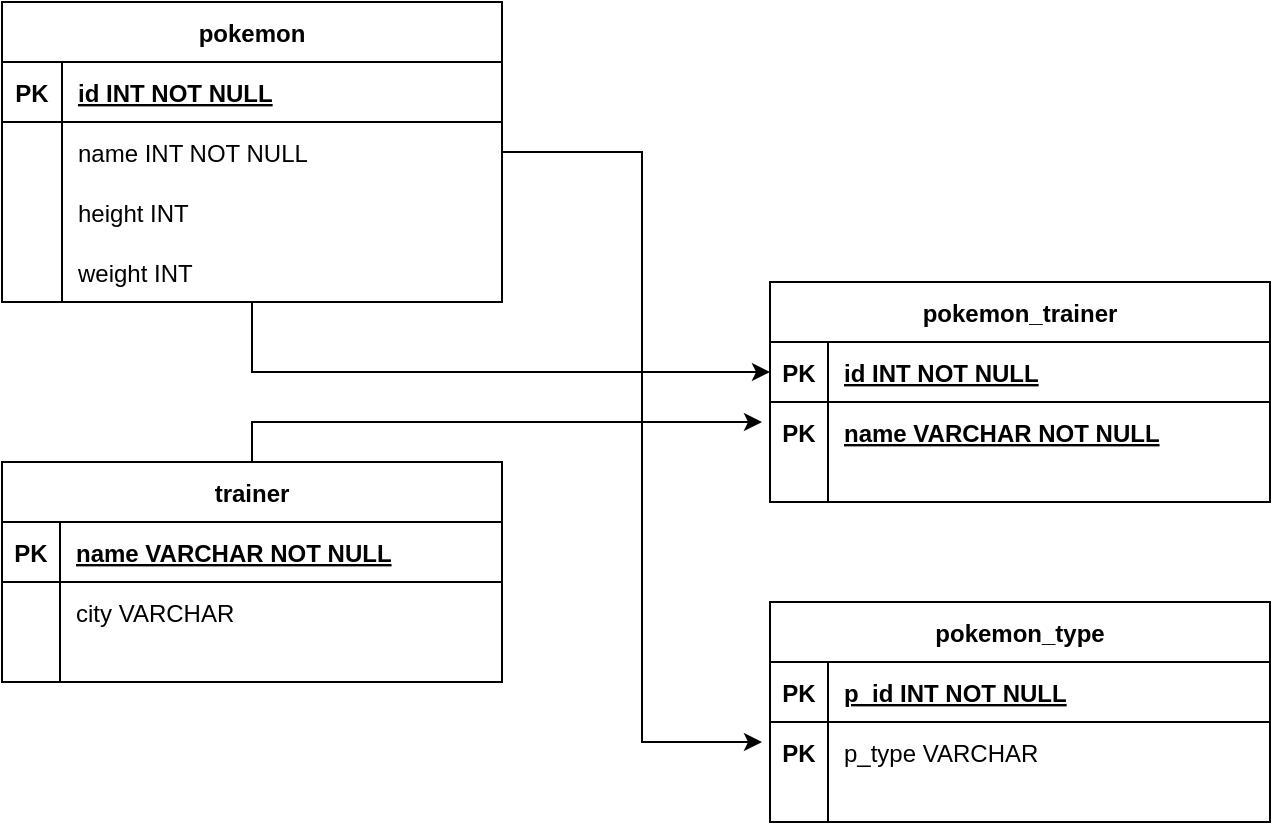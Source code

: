 <mxfile version="20.5.1" type="github">
  <diagram id="xghkSiVjKlwjc42y9CGh" name="‫עמוד-1‬">
    <mxGraphModel dx="917" dy="468" grid="1" gridSize="10" guides="1" tooltips="1" connect="1" arrows="1" fold="1" page="1" pageScale="1" pageWidth="827" pageHeight="1169" math="0" shadow="0">
      <root>
        <mxCell id="0" />
        <mxCell id="1" parent="0" />
        <mxCell id="eg-hww3tC2F1s83gH8Cd-64" style="edgeStyle=orthogonalEdgeStyle;rounded=0;orthogonalLoop=1;jettySize=auto;html=1;entryX=0;entryY=0.5;entryDx=0;entryDy=0;" edge="1" parent="1" source="eg-hww3tC2F1s83gH8Cd-5" target="eg-hww3tC2F1s83gH8Cd-32">
          <mxGeometry relative="1" as="geometry" />
        </mxCell>
        <mxCell id="eg-hww3tC2F1s83gH8Cd-112" style="edgeStyle=orthogonalEdgeStyle;rounded=0;orthogonalLoop=1;jettySize=auto;html=1;" edge="1" parent="1" source="eg-hww3tC2F1s83gH8Cd-5">
          <mxGeometry relative="1" as="geometry">
            <mxPoint x="410" y="420" as="targetPoint" />
            <Array as="points">
              <mxPoint x="350" y="125" />
              <mxPoint x="350" y="420" />
            </Array>
          </mxGeometry>
        </mxCell>
        <mxCell id="eg-hww3tC2F1s83gH8Cd-5" value="pokemon" style="shape=table;startSize=30;container=1;collapsible=1;childLayout=tableLayout;fixedRows=1;rowLines=0;fontStyle=1;align=center;resizeLast=1;" vertex="1" parent="1">
          <mxGeometry x="30" y="50" width="250" height="150" as="geometry" />
        </mxCell>
        <mxCell id="eg-hww3tC2F1s83gH8Cd-6" value="" style="shape=partialRectangle;collapsible=0;dropTarget=0;pointerEvents=0;fillColor=none;points=[[0,0.5],[1,0.5]];portConstraint=eastwest;top=0;left=0;right=0;bottom=1;" vertex="1" parent="eg-hww3tC2F1s83gH8Cd-5">
          <mxGeometry y="30" width="250" height="30" as="geometry" />
        </mxCell>
        <mxCell id="eg-hww3tC2F1s83gH8Cd-7" value="PK" style="shape=partialRectangle;overflow=hidden;connectable=0;fillColor=none;top=0;left=0;bottom=0;right=0;fontStyle=1;" vertex="1" parent="eg-hww3tC2F1s83gH8Cd-6">
          <mxGeometry width="30" height="30" as="geometry">
            <mxRectangle width="30" height="30" as="alternateBounds" />
          </mxGeometry>
        </mxCell>
        <mxCell id="eg-hww3tC2F1s83gH8Cd-8" value="id INT NOT NULL " style="shape=partialRectangle;overflow=hidden;connectable=0;fillColor=none;top=0;left=0;bottom=0;right=0;align=left;spacingLeft=6;fontStyle=5;" vertex="1" parent="eg-hww3tC2F1s83gH8Cd-6">
          <mxGeometry x="30" width="220" height="30" as="geometry">
            <mxRectangle width="220" height="30" as="alternateBounds" />
          </mxGeometry>
        </mxCell>
        <mxCell id="eg-hww3tC2F1s83gH8Cd-9" value="" style="shape=partialRectangle;collapsible=0;dropTarget=0;pointerEvents=0;fillColor=none;points=[[0,0.5],[1,0.5]];portConstraint=eastwest;top=0;left=0;right=0;bottom=0;" vertex="1" parent="eg-hww3tC2F1s83gH8Cd-5">
          <mxGeometry y="60" width="250" height="30" as="geometry" />
        </mxCell>
        <mxCell id="eg-hww3tC2F1s83gH8Cd-10" value="" style="shape=partialRectangle;overflow=hidden;connectable=0;fillColor=none;top=0;left=0;bottom=0;right=0;" vertex="1" parent="eg-hww3tC2F1s83gH8Cd-9">
          <mxGeometry width="30" height="30" as="geometry">
            <mxRectangle width="30" height="30" as="alternateBounds" />
          </mxGeometry>
        </mxCell>
        <mxCell id="eg-hww3tC2F1s83gH8Cd-11" value="name INT NOT NULL" style="shape=partialRectangle;overflow=hidden;connectable=0;fillColor=none;top=0;left=0;bottom=0;right=0;align=left;spacingLeft=6;" vertex="1" parent="eg-hww3tC2F1s83gH8Cd-9">
          <mxGeometry x="30" width="220" height="30" as="geometry">
            <mxRectangle width="220" height="30" as="alternateBounds" />
          </mxGeometry>
        </mxCell>
        <mxCell id="eg-hww3tC2F1s83gH8Cd-12" style="shape=partialRectangle;collapsible=0;dropTarget=0;pointerEvents=0;fillColor=none;points=[[0,0.5],[1,0.5]];portConstraint=eastwest;top=0;left=0;right=0;bottom=0;" vertex="1" parent="eg-hww3tC2F1s83gH8Cd-5">
          <mxGeometry y="90" width="250" height="30" as="geometry" />
        </mxCell>
        <mxCell id="eg-hww3tC2F1s83gH8Cd-13" style="shape=partialRectangle;overflow=hidden;connectable=0;fillColor=none;top=0;left=0;bottom=0;right=0;" vertex="1" parent="eg-hww3tC2F1s83gH8Cd-12">
          <mxGeometry width="30" height="30" as="geometry">
            <mxRectangle width="30" height="30" as="alternateBounds" />
          </mxGeometry>
        </mxCell>
        <mxCell id="eg-hww3tC2F1s83gH8Cd-14" value="height INT" style="shape=partialRectangle;overflow=hidden;connectable=0;fillColor=none;top=0;left=0;bottom=0;right=0;align=left;spacingLeft=6;" vertex="1" parent="eg-hww3tC2F1s83gH8Cd-12">
          <mxGeometry x="30" width="220" height="30" as="geometry">
            <mxRectangle width="220" height="30" as="alternateBounds" />
          </mxGeometry>
        </mxCell>
        <mxCell id="eg-hww3tC2F1s83gH8Cd-15" style="shape=partialRectangle;collapsible=0;dropTarget=0;pointerEvents=0;fillColor=none;points=[[0,0.5],[1,0.5]];portConstraint=eastwest;top=0;left=0;right=0;bottom=0;" vertex="1" parent="eg-hww3tC2F1s83gH8Cd-5">
          <mxGeometry y="120" width="250" height="30" as="geometry" />
        </mxCell>
        <mxCell id="eg-hww3tC2F1s83gH8Cd-16" style="shape=partialRectangle;overflow=hidden;connectable=0;fillColor=none;top=0;left=0;bottom=0;right=0;" vertex="1" parent="eg-hww3tC2F1s83gH8Cd-15">
          <mxGeometry width="30" height="30" as="geometry">
            <mxRectangle width="30" height="30" as="alternateBounds" />
          </mxGeometry>
        </mxCell>
        <mxCell id="eg-hww3tC2F1s83gH8Cd-17" value="weight INT" style="shape=partialRectangle;overflow=hidden;connectable=0;fillColor=none;top=0;left=0;bottom=0;right=0;align=left;spacingLeft=6;" vertex="1" parent="eg-hww3tC2F1s83gH8Cd-15">
          <mxGeometry x="30" width="220" height="30" as="geometry">
            <mxRectangle width="220" height="30" as="alternateBounds" />
          </mxGeometry>
        </mxCell>
        <mxCell id="eg-hww3tC2F1s83gH8Cd-87" style="edgeStyle=orthogonalEdgeStyle;rounded=0;orthogonalLoop=1;jettySize=auto;html=1;exitX=0.5;exitY=0;exitDx=0;exitDy=0;" edge="1" parent="1" source="eg-hww3tC2F1s83gH8Cd-18">
          <mxGeometry relative="1" as="geometry">
            <mxPoint x="150" y="280" as="sourcePoint" />
            <mxPoint x="410" y="260" as="targetPoint" />
            <Array as="points">
              <mxPoint x="155" y="260" />
            </Array>
          </mxGeometry>
        </mxCell>
        <mxCell id="eg-hww3tC2F1s83gH8Cd-18" value="trainer" style="shape=table;startSize=30;container=1;collapsible=1;childLayout=tableLayout;fixedRows=1;rowLines=0;fontStyle=1;align=center;resizeLast=1;" vertex="1" parent="1">
          <mxGeometry x="30" y="280" width="250" height="110" as="geometry" />
        </mxCell>
        <mxCell id="eg-hww3tC2F1s83gH8Cd-19" value="" style="shape=partialRectangle;collapsible=0;dropTarget=0;pointerEvents=0;fillColor=none;points=[[0,0.5],[1,0.5]];portConstraint=eastwest;top=0;left=0;right=0;bottom=1;" vertex="1" parent="eg-hww3tC2F1s83gH8Cd-18">
          <mxGeometry y="30" width="250" height="30" as="geometry" />
        </mxCell>
        <mxCell id="eg-hww3tC2F1s83gH8Cd-20" value="PK" style="shape=partialRectangle;overflow=hidden;connectable=0;fillColor=none;top=0;left=0;bottom=0;right=0;fontStyle=1;" vertex="1" parent="eg-hww3tC2F1s83gH8Cd-19">
          <mxGeometry width="29" height="30" as="geometry">
            <mxRectangle width="29" height="30" as="alternateBounds" />
          </mxGeometry>
        </mxCell>
        <mxCell id="eg-hww3tC2F1s83gH8Cd-21" value="name VARCHAR NOT NULL" style="shape=partialRectangle;overflow=hidden;connectable=0;fillColor=none;top=0;left=0;bottom=0;right=0;align=left;spacingLeft=6;fontStyle=5;" vertex="1" parent="eg-hww3tC2F1s83gH8Cd-19">
          <mxGeometry x="29" width="221" height="30" as="geometry">
            <mxRectangle width="221" height="30" as="alternateBounds" />
          </mxGeometry>
        </mxCell>
        <mxCell id="eg-hww3tC2F1s83gH8Cd-25" style="shape=partialRectangle;collapsible=0;dropTarget=0;pointerEvents=0;fillColor=none;points=[[0,0.5],[1,0.5]];portConstraint=eastwest;top=0;left=0;right=0;bottom=0;" vertex="1" parent="eg-hww3tC2F1s83gH8Cd-18">
          <mxGeometry y="60" width="250" height="30" as="geometry" />
        </mxCell>
        <mxCell id="eg-hww3tC2F1s83gH8Cd-26" style="shape=partialRectangle;overflow=hidden;connectable=0;fillColor=none;top=0;left=0;bottom=0;right=0;" vertex="1" parent="eg-hww3tC2F1s83gH8Cd-25">
          <mxGeometry width="29" height="30" as="geometry">
            <mxRectangle width="29" height="30" as="alternateBounds" />
          </mxGeometry>
        </mxCell>
        <mxCell id="eg-hww3tC2F1s83gH8Cd-27" value="city VARCHAR" style="shape=partialRectangle;overflow=hidden;connectable=0;fillColor=none;top=0;left=0;bottom=0;right=0;align=left;spacingLeft=6;" vertex="1" parent="eg-hww3tC2F1s83gH8Cd-25">
          <mxGeometry x="29" width="221" height="30" as="geometry">
            <mxRectangle width="221" height="30" as="alternateBounds" />
          </mxGeometry>
        </mxCell>
        <mxCell id="eg-hww3tC2F1s83gH8Cd-28" style="shape=partialRectangle;collapsible=0;dropTarget=0;pointerEvents=0;fillColor=none;points=[[0,0.5],[1,0.5]];portConstraint=eastwest;top=0;left=0;right=0;bottom=0;" vertex="1" parent="eg-hww3tC2F1s83gH8Cd-18">
          <mxGeometry y="90" width="250" height="20" as="geometry" />
        </mxCell>
        <mxCell id="eg-hww3tC2F1s83gH8Cd-29" value="" style="shape=partialRectangle;overflow=hidden;connectable=0;fillColor=none;top=0;left=0;bottom=0;right=0;" vertex="1" parent="eg-hww3tC2F1s83gH8Cd-28">
          <mxGeometry width="29" height="20" as="geometry">
            <mxRectangle width="29" height="20" as="alternateBounds" />
          </mxGeometry>
        </mxCell>
        <mxCell id="eg-hww3tC2F1s83gH8Cd-30" value="" style="shape=partialRectangle;overflow=hidden;connectable=0;fillColor=none;top=0;left=0;bottom=0;right=0;align=left;spacingLeft=6;" vertex="1" parent="eg-hww3tC2F1s83gH8Cd-28">
          <mxGeometry x="29" width="221" height="20" as="geometry">
            <mxRectangle width="221" height="20" as="alternateBounds" />
          </mxGeometry>
        </mxCell>
        <object label="pokemon_trainer" id="eg-hww3tC2F1s83gH8Cd-31">
          <mxCell style="shape=table;startSize=30;container=1;collapsible=1;childLayout=tableLayout;fixedRows=1;rowLines=0;fontStyle=1;align=center;resizeLast=1;verticalAlign=middle;" vertex="1" parent="1">
            <mxGeometry x="414" y="190" width="250" height="110" as="geometry" />
          </mxCell>
        </object>
        <mxCell id="eg-hww3tC2F1s83gH8Cd-32" value="" style="shape=partialRectangle;collapsible=0;dropTarget=0;pointerEvents=0;fillColor=none;points=[[0,0.5],[1,0.5]];portConstraint=eastwest;top=0;left=0;right=0;bottom=1;" vertex="1" parent="eg-hww3tC2F1s83gH8Cd-31">
          <mxGeometry y="30" width="250" height="30" as="geometry" />
        </mxCell>
        <mxCell id="eg-hww3tC2F1s83gH8Cd-33" value="PK" style="shape=partialRectangle;overflow=hidden;connectable=0;fillColor=none;top=0;left=0;bottom=0;right=0;fontStyle=1;" vertex="1" parent="eg-hww3tC2F1s83gH8Cd-32">
          <mxGeometry width="29" height="30" as="geometry">
            <mxRectangle width="29" height="30" as="alternateBounds" />
          </mxGeometry>
        </mxCell>
        <mxCell id="eg-hww3tC2F1s83gH8Cd-34" value="id INT NOT NULL" style="shape=partialRectangle;overflow=hidden;connectable=0;fillColor=none;top=0;left=0;bottom=0;right=0;align=left;spacingLeft=6;fontStyle=5;" vertex="1" parent="eg-hww3tC2F1s83gH8Cd-32">
          <mxGeometry x="29" width="221" height="30" as="geometry">
            <mxRectangle width="221" height="30" as="alternateBounds" />
          </mxGeometry>
        </mxCell>
        <mxCell id="eg-hww3tC2F1s83gH8Cd-35" style="shape=partialRectangle;collapsible=0;dropTarget=0;pointerEvents=0;fillColor=none;points=[[0,0.5],[1,0.5]];portConstraint=eastwest;top=0;left=0;right=0;bottom=0;" vertex="1" parent="eg-hww3tC2F1s83gH8Cd-31">
          <mxGeometry y="60" width="250" height="30" as="geometry" />
        </mxCell>
        <mxCell id="eg-hww3tC2F1s83gH8Cd-36" style="shape=partialRectangle;overflow=hidden;connectable=0;fillColor=none;top=0;left=0;bottom=0;right=0;" vertex="1" parent="eg-hww3tC2F1s83gH8Cd-35">
          <mxGeometry width="29" height="30" as="geometry">
            <mxRectangle width="29" height="30" as="alternateBounds" />
          </mxGeometry>
        </mxCell>
        <mxCell id="eg-hww3tC2F1s83gH8Cd-37" value="name VARCHAR NOT NULL" style="shape=partialRectangle;overflow=hidden;connectable=0;fillColor=none;top=0;left=0;bottom=0;right=0;align=left;spacingLeft=6;fontStyle=5;" vertex="1" parent="eg-hww3tC2F1s83gH8Cd-35">
          <mxGeometry x="29" width="221" height="30" as="geometry">
            <mxRectangle width="221" height="30" as="alternateBounds" />
          </mxGeometry>
        </mxCell>
        <mxCell id="eg-hww3tC2F1s83gH8Cd-38" style="shape=partialRectangle;collapsible=0;dropTarget=0;pointerEvents=0;fillColor=none;points=[[0,0.5],[1,0.5]];portConstraint=eastwest;top=0;left=0;right=0;bottom=0;" vertex="1" parent="eg-hww3tC2F1s83gH8Cd-31">
          <mxGeometry y="90" width="250" height="20" as="geometry" />
        </mxCell>
        <mxCell id="eg-hww3tC2F1s83gH8Cd-39" value="" style="shape=partialRectangle;overflow=hidden;connectable=0;fillColor=none;top=0;left=0;bottom=0;right=0;" vertex="1" parent="eg-hww3tC2F1s83gH8Cd-38">
          <mxGeometry width="29" height="20" as="geometry">
            <mxRectangle width="29" height="20" as="alternateBounds" />
          </mxGeometry>
        </mxCell>
        <mxCell id="eg-hww3tC2F1s83gH8Cd-40" value="" style="shape=partialRectangle;overflow=hidden;connectable=0;fillColor=none;top=0;left=0;bottom=0;right=0;align=left;spacingLeft=6;" vertex="1" parent="eg-hww3tC2F1s83gH8Cd-38">
          <mxGeometry x="29" width="221" height="20" as="geometry">
            <mxRectangle width="221" height="20" as="alternateBounds" />
          </mxGeometry>
        </mxCell>
        <mxCell id="eg-hww3tC2F1s83gH8Cd-41" value="PK" style="shape=partialRectangle;overflow=hidden;connectable=0;fillColor=none;top=0;left=0;bottom=0;right=0;fontStyle=1;" vertex="1" parent="1">
          <mxGeometry x="414" y="250" width="29" height="30" as="geometry">
            <mxRectangle width="29" height="30" as="alternateBounds" />
          </mxGeometry>
        </mxCell>
        <mxCell id="eg-hww3tC2F1s83gH8Cd-53" value="pokemon_type" style="shape=table;startSize=30;container=1;collapsible=1;childLayout=tableLayout;fixedRows=1;rowLines=0;fontStyle=1;align=center;resizeLast=1;" vertex="1" parent="1">
          <mxGeometry x="414" y="350" width="250" height="110" as="geometry" />
        </mxCell>
        <mxCell id="eg-hww3tC2F1s83gH8Cd-54" value="" style="shape=partialRectangle;collapsible=0;dropTarget=0;pointerEvents=0;fillColor=none;points=[[0,0.5],[1,0.5]];portConstraint=eastwest;top=0;left=0;right=0;bottom=1;" vertex="1" parent="eg-hww3tC2F1s83gH8Cd-53">
          <mxGeometry y="30" width="250" height="30" as="geometry" />
        </mxCell>
        <mxCell id="eg-hww3tC2F1s83gH8Cd-55" value="PK" style="shape=partialRectangle;overflow=hidden;connectable=0;fillColor=none;top=0;left=0;bottom=0;right=0;fontStyle=1;" vertex="1" parent="eg-hww3tC2F1s83gH8Cd-54">
          <mxGeometry width="29" height="30" as="geometry">
            <mxRectangle width="29" height="30" as="alternateBounds" />
          </mxGeometry>
        </mxCell>
        <mxCell id="eg-hww3tC2F1s83gH8Cd-56" value="p_id INT NOT NULL" style="shape=partialRectangle;overflow=hidden;connectable=0;fillColor=none;top=0;left=0;bottom=0;right=0;align=left;spacingLeft=6;fontStyle=5;" vertex="1" parent="eg-hww3tC2F1s83gH8Cd-54">
          <mxGeometry x="29" width="221" height="30" as="geometry">
            <mxRectangle width="221" height="30" as="alternateBounds" />
          </mxGeometry>
        </mxCell>
        <mxCell id="eg-hww3tC2F1s83gH8Cd-57" style="shape=partialRectangle;collapsible=0;dropTarget=0;pointerEvents=0;fillColor=none;points=[[0,0.5],[1,0.5]];portConstraint=eastwest;top=0;left=0;right=0;bottom=0;" vertex="1" parent="eg-hww3tC2F1s83gH8Cd-53">
          <mxGeometry y="60" width="250" height="30" as="geometry" />
        </mxCell>
        <mxCell id="eg-hww3tC2F1s83gH8Cd-58" style="shape=partialRectangle;overflow=hidden;connectable=0;fillColor=none;top=0;left=0;bottom=0;right=0;" vertex="1" parent="eg-hww3tC2F1s83gH8Cd-57">
          <mxGeometry width="29" height="30" as="geometry">
            <mxRectangle width="29" height="30" as="alternateBounds" />
          </mxGeometry>
        </mxCell>
        <mxCell id="eg-hww3tC2F1s83gH8Cd-59" value="p_type VARCHAR" style="shape=partialRectangle;overflow=hidden;connectable=0;fillColor=none;top=0;left=0;bottom=0;right=0;align=left;spacingLeft=6;" vertex="1" parent="eg-hww3tC2F1s83gH8Cd-57">
          <mxGeometry x="29" width="221" height="30" as="geometry">
            <mxRectangle width="221" height="30" as="alternateBounds" />
          </mxGeometry>
        </mxCell>
        <mxCell id="eg-hww3tC2F1s83gH8Cd-60" style="shape=partialRectangle;collapsible=0;dropTarget=0;pointerEvents=0;fillColor=none;points=[[0,0.5],[1,0.5]];portConstraint=eastwest;top=0;left=0;right=0;bottom=0;" vertex="1" parent="eg-hww3tC2F1s83gH8Cd-53">
          <mxGeometry y="90" width="250" height="20" as="geometry" />
        </mxCell>
        <mxCell id="eg-hww3tC2F1s83gH8Cd-61" value="" style="shape=partialRectangle;overflow=hidden;connectable=0;fillColor=none;top=0;left=0;bottom=0;right=0;" vertex="1" parent="eg-hww3tC2F1s83gH8Cd-60">
          <mxGeometry width="29" height="20" as="geometry">
            <mxRectangle width="29" height="20" as="alternateBounds" />
          </mxGeometry>
        </mxCell>
        <mxCell id="eg-hww3tC2F1s83gH8Cd-62" value="" style="shape=partialRectangle;overflow=hidden;connectable=0;fillColor=none;top=0;left=0;bottom=0;right=0;align=left;spacingLeft=6;" vertex="1" parent="eg-hww3tC2F1s83gH8Cd-60">
          <mxGeometry x="29" width="221" height="20" as="geometry">
            <mxRectangle width="221" height="20" as="alternateBounds" />
          </mxGeometry>
        </mxCell>
        <mxCell id="eg-hww3tC2F1s83gH8Cd-63" value="PK" style="shape=partialRectangle;overflow=hidden;connectable=0;fillColor=none;top=0;left=0;bottom=0;right=0;fontStyle=1;" vertex="1" parent="1">
          <mxGeometry x="414" y="410" width="29" height="30" as="geometry">
            <mxRectangle width="29" height="30" as="alternateBounds" />
          </mxGeometry>
        </mxCell>
      </root>
    </mxGraphModel>
  </diagram>
</mxfile>
